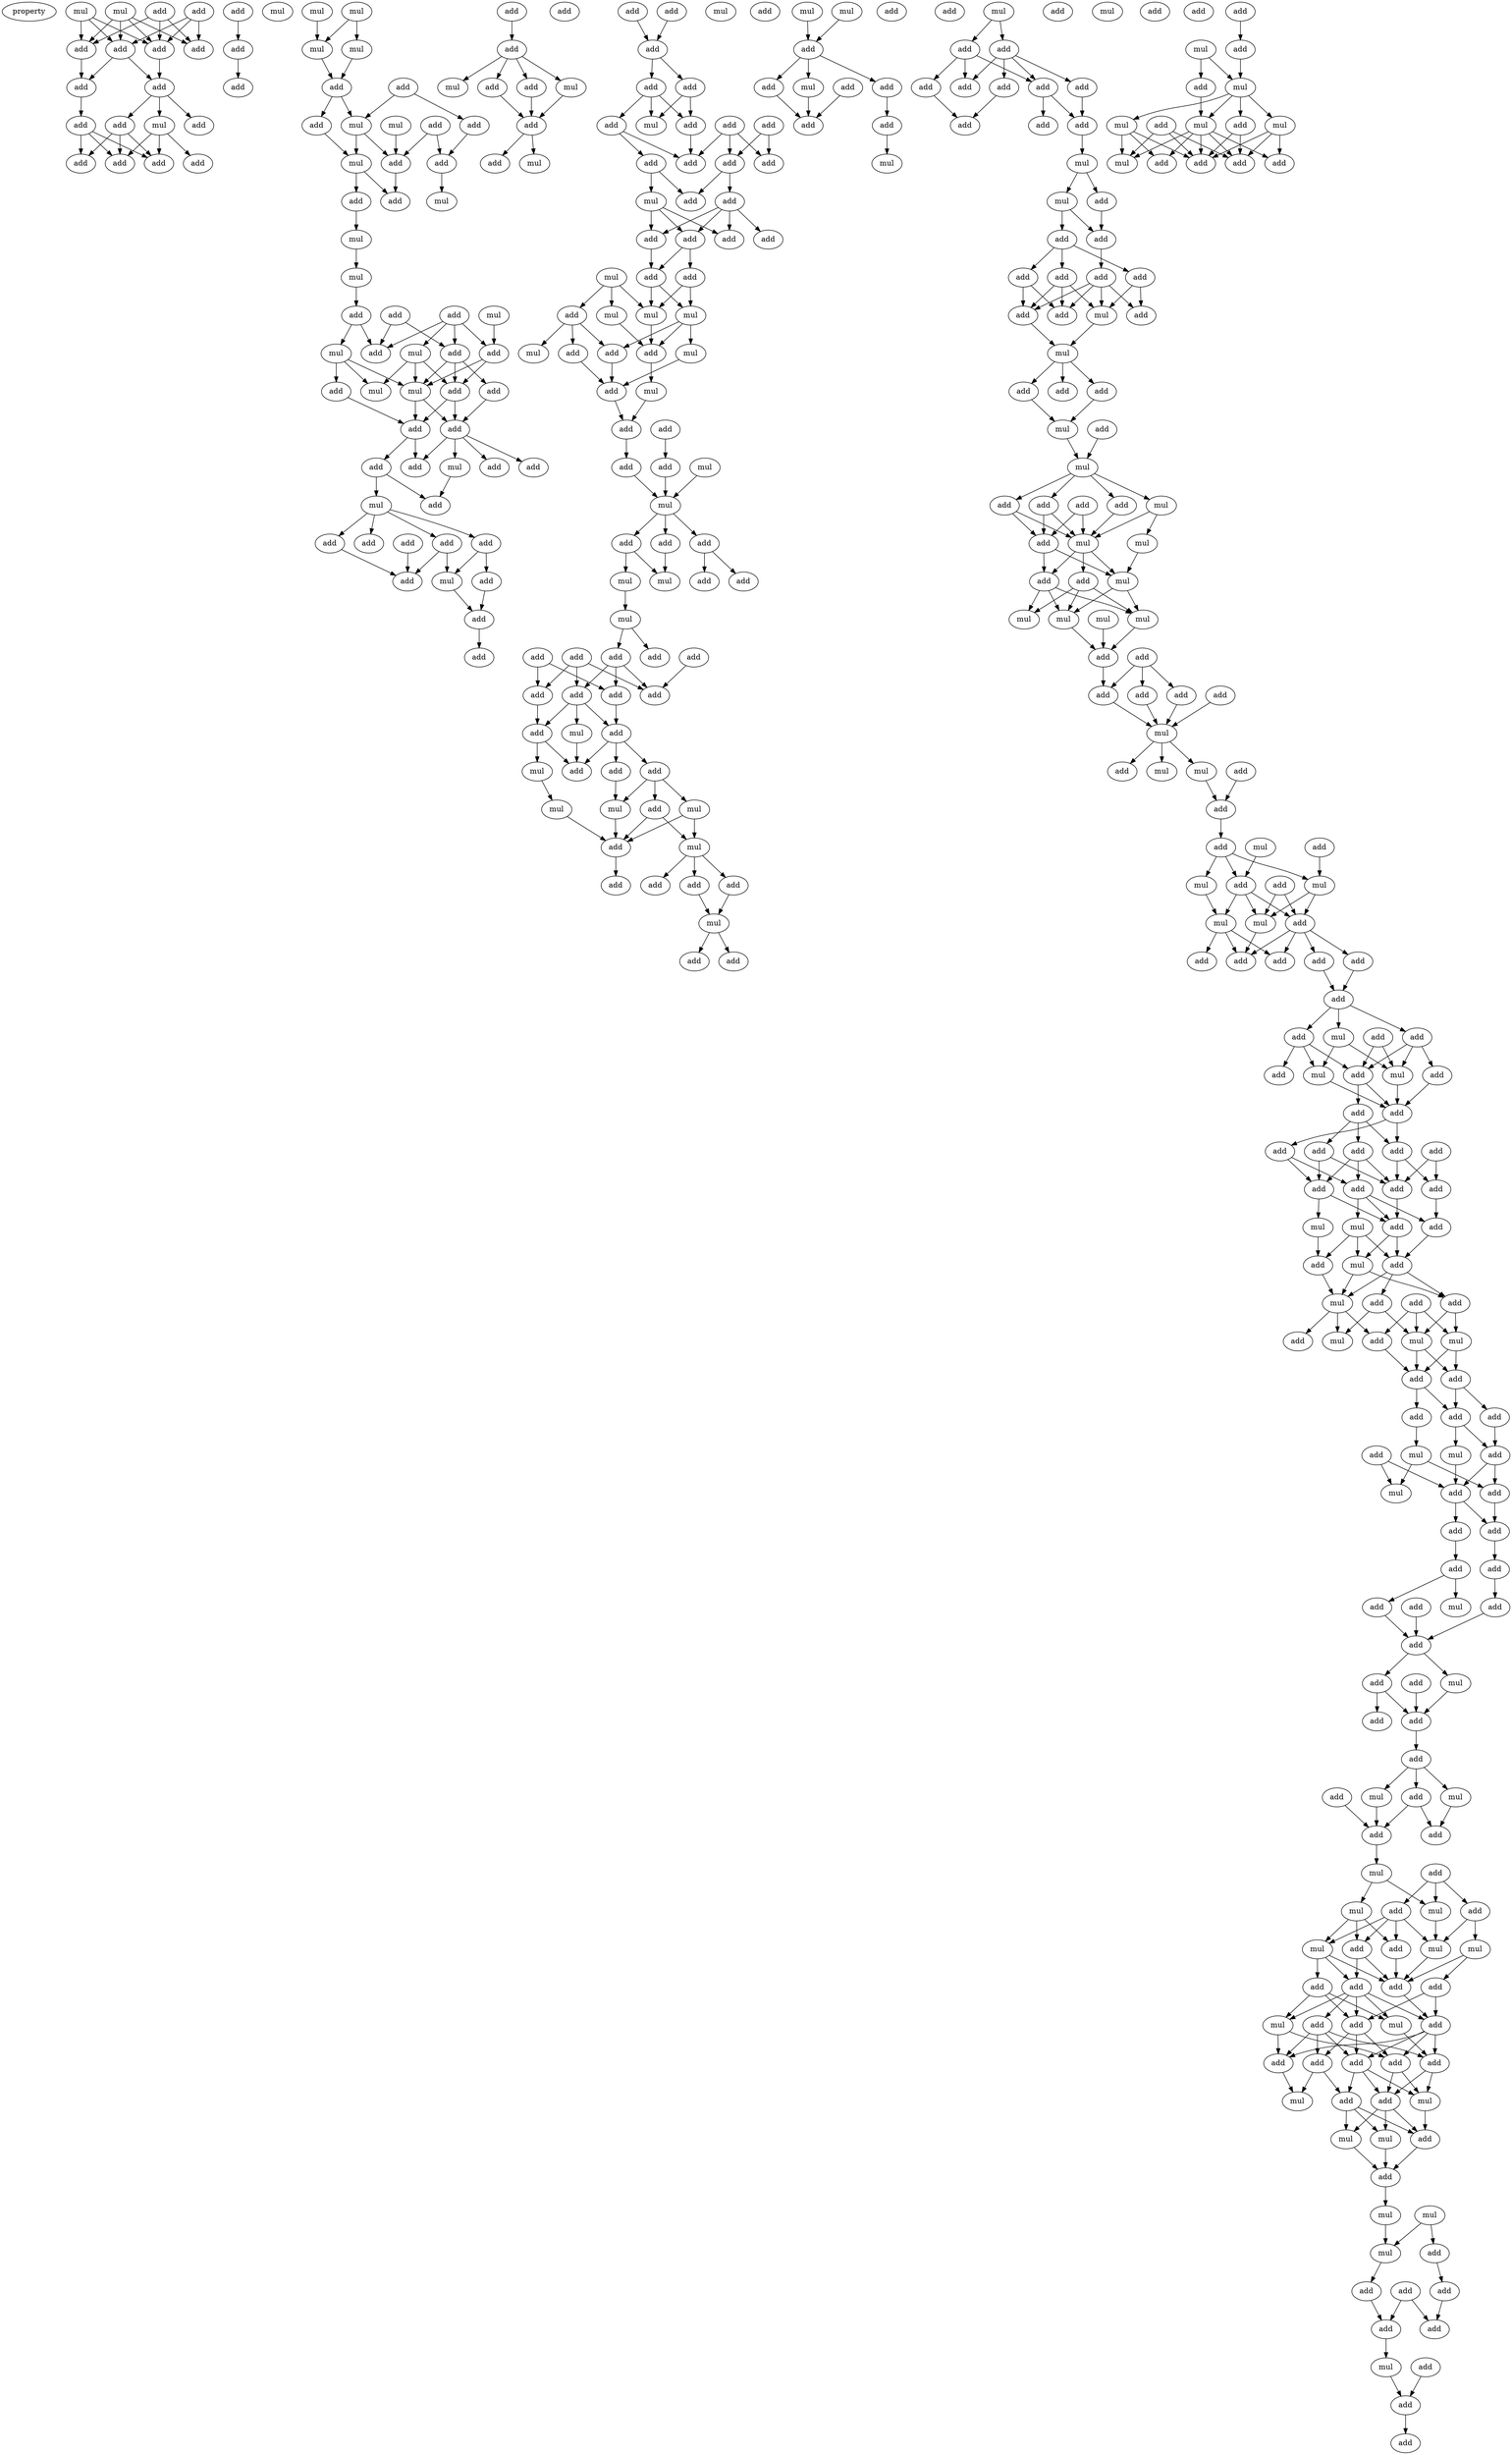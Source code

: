 digraph {
    node [fontcolor=black]
    property [mul=2,lf=1.0]
    0 [ label = add ];
    1 [ label = mul ];
    2 [ label = add ];
    3 [ label = mul ];
    4 [ label = add ];
    5 [ label = add ];
    6 [ label = add ];
    7 [ label = add ];
    8 [ label = add ];
    9 [ label = add ];
    10 [ label = add ];
    11 [ label = add ];
    12 [ label = add ];
    13 [ label = mul ];
    14 [ label = add ];
    15 [ label = add ];
    16 [ label = add ];
    17 [ label = add ];
    18 [ label = add ];
    19 [ label = add ];
    20 [ label = mul ];
    21 [ label = add ];
    22 [ label = mul ];
    23 [ label = mul ];
    24 [ label = mul ];
    25 [ label = mul ];
    26 [ label = add ];
    27 [ label = add ];
    28 [ label = mul ];
    29 [ label = add ];
    30 [ label = add ];
    31 [ label = mul ];
    32 [ label = add ];
    33 [ label = mul ];
    34 [ label = add ];
    35 [ label = add ];
    36 [ label = mul ];
    37 [ label = add ];
    38 [ label = add ];
    39 [ label = mul ];
    40 [ label = mul ];
    41 [ label = add ];
    42 [ label = add ];
    43 [ label = mul ];
    44 [ label = add ];
    45 [ label = add ];
    46 [ label = mul ];
    47 [ label = mul ];
    48 [ label = add ];
    49 [ label = add ];
    50 [ label = add ];
    51 [ label = mul ];
    52 [ label = add ];
    53 [ label = add ];
    54 [ label = mul ];
    55 [ label = add ];
    56 [ label = add ];
    57 [ label = add ];
    58 [ label = add ];
    59 [ label = mul ];
    60 [ label = add ];
    61 [ label = add ];
    62 [ label = mul ];
    63 [ label = add ];
    64 [ label = add ];
    65 [ label = add ];
    66 [ label = add ];
    67 [ label = add ];
    68 [ label = add ];
    69 [ label = mul ];
    70 [ label = add ];
    71 [ label = add ];
    72 [ label = add ];
    73 [ label = add ];
    74 [ label = add ];
    75 [ label = add ];
    76 [ label = mul ];
    77 [ label = add ];
    78 [ label = add ];
    79 [ label = add ];
    80 [ label = mul ];
    81 [ label = add ];
    82 [ label = add ];
    83 [ label = add ];
    84 [ label = mul ];
    85 [ label = add ];
    86 [ label = add ];
    87 [ label = add ];
    88 [ label = add ];
    89 [ label = add ];
    90 [ label = add ];
    91 [ label = add ];
    92 [ label = add ];
    93 [ label = mul ];
    94 [ label = add ];
    95 [ label = add ];
    96 [ label = add ];
    97 [ label = add ];
    98 [ label = mul ];
    99 [ label = add ];
    100 [ label = add ];
    101 [ label = add ];
    102 [ label = add ];
    103 [ label = add ];
    104 [ label = add ];
    105 [ label = add ];
    106 [ label = mul ];
    107 [ label = add ];
    108 [ label = mul ];
    109 [ label = mul ];
    110 [ label = mul ];
    111 [ label = add ];
    112 [ label = mul ];
    113 [ label = mul ];
    114 [ label = add ];
    115 [ label = add ];
    116 [ label = add ];
    117 [ label = mul ];
    118 [ label = add ];
    119 [ label = add ];
    120 [ label = add ];
    121 [ label = add ];
    122 [ label = add ];
    123 [ label = mul ];
    124 [ label = mul ];
    125 [ label = mul ];
    126 [ label = add ];
    127 [ label = add ];
    128 [ label = add ];
    129 [ label = mul ];
    130 [ label = mul ];
    131 [ label = add ];
    132 [ label = add ];
    133 [ label = mul ];
    134 [ label = add ];
    135 [ label = add ];
    136 [ label = add ];
    137 [ label = add ];
    138 [ label = add ];
    139 [ label = add ];
    140 [ label = add ];
    141 [ label = add ];
    142 [ label = add ];
    143 [ label = mul ];
    144 [ label = add ];
    145 [ label = add ];
    146 [ label = mul ];
    147 [ label = add ];
    148 [ label = add ];
    149 [ label = add ];
    150 [ label = mul ];
    151 [ label = mul ];
    152 [ label = mul ];
    153 [ label = add ];
    154 [ label = mul ];
    155 [ label = add ];
    156 [ label = add ];
    157 [ label = add ];
    158 [ label = add ];
    159 [ label = add ];
    160 [ label = add ];
    161 [ label = mul ];
    162 [ label = mul ];
    163 [ label = add ];
    164 [ label = add ];
    165 [ label = add ];
    166 [ label = mul ];
    167 [ label = add ];
    168 [ label = add ];
    169 [ label = add ];
    170 [ label = mul ];
    171 [ label = add ];
    172 [ label = add ];
    173 [ label = add ];
    174 [ label = mul ];
    175 [ label = add ];
    176 [ label = mul ];
    177 [ label = add ];
    178 [ label = add ];
    179 [ label = add ];
    180 [ label = add ];
    181 [ label = add ];
    182 [ label = add ];
    183 [ label = add ];
    184 [ label = add ];
    185 [ label = add ];
    186 [ label = add ];
    187 [ label = mul ];
    188 [ label = add ];
    189 [ label = mul ];
    190 [ label = add ];
    191 [ label = add ];
    192 [ label = add ];
    193 [ label = add ];
    194 [ label = add ];
    195 [ label = add ];
    196 [ label = add ];
    197 [ label = mul ];
    198 [ label = add ];
    199 [ label = add ];
    200 [ label = mul ];
    201 [ label = add ];
    202 [ label = add ];
    203 [ label = mul ];
    204 [ label = add ];
    205 [ label = add ];
    206 [ label = mul ];
    207 [ label = add ];
    208 [ label = mul ];
    209 [ label = add ];
    210 [ label = add ];
    211 [ label = mul ];
    212 [ label = add ];
    213 [ label = add ];
    214 [ label = mul ];
    215 [ label = mul ];
    216 [ label = add ];
    217 [ label = mul ];
    218 [ label = add ];
    219 [ label = add ];
    220 [ label = add ];
    221 [ label = mul ];
    222 [ label = mul ];
    223 [ label = mul ];
    224 [ label = mul ];
    225 [ label = add ];
    226 [ label = add ];
    227 [ label = add ];
    228 [ label = add ];
    229 [ label = add ];
    230 [ label = add ];
    231 [ label = mul ];
    232 [ label = add ];
    233 [ label = mul ];
    234 [ label = add ];
    235 [ label = add ];
    236 [ label = mul ];
    237 [ label = add ];
    238 [ label = mul ];
    239 [ label = add ];
    240 [ label = add ];
    241 [ label = add ];
    242 [ label = mul ];
    243 [ label = add ];
    244 [ label = mul ];
    245 [ label = mul ];
    246 [ label = add ];
    247 [ label = mul ];
    248 [ label = add ];
    249 [ label = add ];
    250 [ label = add ];
    251 [ label = add ];
    252 [ label = add ];
    253 [ label = add ];
    254 [ label = mul ];
    255 [ label = add ];
    256 [ label = add ];
    257 [ label = add ];
    258 [ label = add ];
    259 [ label = add ];
    260 [ label = mul ];
    261 [ label = add ];
    262 [ label = mul ];
    263 [ label = add ];
    264 [ label = add ];
    265 [ label = add ];
    266 [ label = add ];
    267 [ label = add ];
    268 [ label = add ];
    269 [ label = add ];
    270 [ label = add ];
    271 [ label = add ];
    272 [ label = add ];
    273 [ label = add ];
    274 [ label = mul ];
    275 [ label = mul ];
    276 [ label = add ];
    277 [ label = add ];
    278 [ label = add ];
    279 [ label = mul ];
    280 [ label = add ];
    281 [ label = add ];
    282 [ label = mul ];
    283 [ label = add ];
    284 [ label = add ];
    285 [ label = add ];
    286 [ label = add ];
    287 [ label = mul ];
    288 [ label = mul ];
    289 [ label = mul ];
    290 [ label = add ];
    291 [ label = add ];
    292 [ label = add ];
    293 [ label = add ];
    294 [ label = add ];
    295 [ label = mul ];
    296 [ label = add ];
    297 [ label = mul ];
    298 [ label = add ];
    299 [ label = add ];
    300 [ label = add ];
    301 [ label = mul ];
    302 [ label = add ];
    303 [ label = add ];
    304 [ label = add ];
    305 [ label = add ];
    306 [ label = add ];
    307 [ label = add ];
    308 [ label = add ];
    309 [ label = mul ];
    310 [ label = add ];
    311 [ label = add ];
    312 [ label = mul ];
    313 [ label = add ];
    314 [ label = add ];
    315 [ label = add ];
    316 [ label = add ];
    317 [ label = add ];
    318 [ label = mul ];
    319 [ label = add ];
    320 [ label = mul ];
    321 [ label = add ];
    322 [ label = add ];
    323 [ label = add ];
    324 [ label = mul ];
    325 [ label = mul ];
    326 [ label = add ];
    327 [ label = mul ];
    328 [ label = add ];
    329 [ label = add ];
    330 [ label = mul ];
    331 [ label = add ];
    332 [ label = mul ];
    333 [ label = mul ];
    334 [ label = add ];
    335 [ label = add ];
    336 [ label = add ];
    337 [ label = add ];
    338 [ label = add ];
    339 [ label = add ];
    340 [ label = mul ];
    341 [ label = add ];
    342 [ label = mul ];
    343 [ label = add ];
    344 [ label = add ];
    345 [ label = add ];
    346 [ label = add ];
    347 [ label = add ];
    348 [ label = add ];
    349 [ label = mul ];
    350 [ label = add ];
    351 [ label = mul ];
    352 [ label = mul ];
    353 [ label = mul ];
    354 [ label = add ];
    355 [ label = add ];
    356 [ label = mul ];
    357 [ label = mul ];
    358 [ label = add ];
    359 [ label = mul ];
    360 [ label = add ];
    361 [ label = add ];
    362 [ label = add ];
    363 [ label = add ];
    364 [ label = add ];
    365 [ label = mul ];
    366 [ label = add ];
    367 [ label = add ];
    368 [ label = add ];
    369 [ label = add ];
    370 [ label = add ];
    371 [ label = mul ];
    372 [ label = mul ];
    373 [ label = add ];
    374 [ label = mul ];
    375 [ label = mul ];
    376 [ label = mul ];
    377 [ label = add ];
    378 [ label = add ];
    379 [ label = add ];
    380 [ label = mul ];
    381 [ label = add ];
    382 [ label = add ];
    383 [ label = add ];
    0 -> 5 [ name = 0 ];
    0 -> 6 [ name = 1 ];
    0 -> 7 [ name = 2 ];
    1 -> 4 [ name = 3 ];
    1 -> 5 [ name = 4 ];
    1 -> 7 [ name = 5 ];
    2 -> 4 [ name = 6 ];
    2 -> 5 [ name = 7 ];
    2 -> 6 [ name = 8 ];
    3 -> 4 [ name = 9 ];
    3 -> 5 [ name = 10 ];
    3 -> 6 [ name = 11 ];
    3 -> 7 [ name = 12 ];
    4 -> 9 [ name = 13 ];
    5 -> 8 [ name = 14 ];
    7 -> 8 [ name = 15 ];
    7 -> 9 [ name = 16 ];
    8 -> 11 [ name = 17 ];
    8 -> 12 [ name = 18 ];
    8 -> 13 [ name = 19 ];
    9 -> 10 [ name = 20 ];
    10 -> 15 [ name = 21 ];
    10 -> 17 [ name = 22 ];
    10 -> 18 [ name = 23 ];
    11 -> 15 [ name = 24 ];
    11 -> 17 [ name = 25 ];
    11 -> 18 [ name = 26 ];
    13 -> 14 [ name = 27 ];
    13 -> 15 [ name = 28 ];
    13 -> 17 [ name = 29 ];
    16 -> 19 [ name = 30 ];
    19 -> 21 [ name = 31 ];
    22 -> 24 [ name = 32 ];
    22 -> 25 [ name = 33 ];
    23 -> 24 [ name = 34 ];
    24 -> 26 [ name = 35 ];
    25 -> 26 [ name = 36 ];
    26 -> 30 [ name = 37 ];
    26 -> 31 [ name = 38 ];
    27 -> 31 [ name = 39 ];
    27 -> 32 [ name = 40 ];
    28 -> 35 [ name = 41 ];
    29 -> 34 [ name = 42 ];
    29 -> 35 [ name = 43 ];
    30 -> 33 [ name = 44 ];
    31 -> 33 [ name = 45 ];
    31 -> 35 [ name = 46 ];
    32 -> 34 [ name = 47 ];
    33 -> 37 [ name = 48 ];
    33 -> 38 [ name = 49 ];
    34 -> 36 [ name = 50 ];
    35 -> 37 [ name = 51 ];
    38 -> 39 [ name = 52 ];
    39 -> 40 [ name = 53 ];
    40 -> 44 [ name = 54 ];
    41 -> 45 [ name = 55 ];
    41 -> 46 [ name = 56 ];
    41 -> 48 [ name = 57 ];
    41 -> 49 [ name = 58 ];
    42 -> 48 [ name = 59 ];
    42 -> 49 [ name = 60 ];
    43 -> 45 [ name = 61 ];
    44 -> 47 [ name = 62 ];
    44 -> 48 [ name = 63 ];
    45 -> 51 [ name = 64 ];
    45 -> 52 [ name = 65 ];
    46 -> 51 [ name = 66 ];
    46 -> 52 [ name = 67 ];
    46 -> 54 [ name = 68 ];
    47 -> 50 [ name = 69 ];
    47 -> 51 [ name = 70 ];
    47 -> 54 [ name = 71 ];
    49 -> 51 [ name = 72 ];
    49 -> 52 [ name = 73 ];
    49 -> 53 [ name = 74 ];
    50 -> 55 [ name = 75 ];
    51 -> 55 [ name = 76 ];
    51 -> 56 [ name = 77 ];
    52 -> 55 [ name = 78 ];
    52 -> 56 [ name = 79 ];
    53 -> 56 [ name = 80 ];
    55 -> 57 [ name = 81 ];
    55 -> 60 [ name = 82 ];
    56 -> 58 [ name = 83 ];
    56 -> 59 [ name = 84 ];
    56 -> 60 [ name = 85 ];
    56 -> 61 [ name = 86 ];
    57 -> 62 [ name = 87 ];
    57 -> 63 [ name = 88 ];
    59 -> 63 [ name = 89 ];
    62 -> 65 [ name = 90 ];
    62 -> 66 [ name = 91 ];
    62 -> 67 [ name = 92 ];
    62 -> 68 [ name = 93 ];
    64 -> 70 [ name = 94 ];
    65 -> 70 [ name = 95 ];
    66 -> 69 [ name = 96 ];
    66 -> 71 [ name = 97 ];
    68 -> 69 [ name = 98 ];
    68 -> 70 [ name = 99 ];
    69 -> 72 [ name = 100 ];
    71 -> 72 [ name = 101 ];
    72 -> 74 [ name = 102 ];
    73 -> 75 [ name = 103 ];
    75 -> 76 [ name = 104 ];
    75 -> 78 [ name = 105 ];
    75 -> 79 [ name = 106 ];
    75 -> 80 [ name = 107 ];
    78 -> 81 [ name = 108 ];
    79 -> 81 [ name = 109 ];
    80 -> 81 [ name = 110 ];
    81 -> 82 [ name = 111 ];
    81 -> 84 [ name = 112 ];
    83 -> 86 [ name = 113 ];
    85 -> 86 [ name = 114 ];
    86 -> 87 [ name = 115 ];
    86 -> 88 [ name = 116 ];
    87 -> 91 [ name = 117 ];
    87 -> 92 [ name = 118 ];
    87 -> 93 [ name = 119 ];
    88 -> 92 [ name = 120 ];
    88 -> 93 [ name = 121 ];
    89 -> 95 [ name = 122 ];
    89 -> 96 [ name = 123 ];
    89 -> 97 [ name = 124 ];
    90 -> 95 [ name = 125 ];
    90 -> 96 [ name = 126 ];
    91 -> 94 [ name = 127 ];
    91 -> 97 [ name = 128 ];
    92 -> 97 [ name = 129 ];
    94 -> 98 [ name = 130 ];
    94 -> 100 [ name = 131 ];
    96 -> 99 [ name = 132 ];
    96 -> 100 [ name = 133 ];
    98 -> 101 [ name = 134 ];
    98 -> 102 [ name = 135 ];
    98 -> 104 [ name = 136 ];
    99 -> 101 [ name = 137 ];
    99 -> 102 [ name = 138 ];
    99 -> 103 [ name = 139 ];
    99 -> 104 [ name = 140 ];
    102 -> 105 [ name = 141 ];
    104 -> 105 [ name = 142 ];
    104 -> 107 [ name = 143 ];
    105 -> 108 [ name = 144 ];
    105 -> 110 [ name = 145 ];
    106 -> 108 [ name = 146 ];
    106 -> 109 [ name = 147 ];
    106 -> 111 [ name = 148 ];
    107 -> 108 [ name = 149 ];
    107 -> 110 [ name = 150 ];
    108 -> 114 [ name = 151 ];
    109 -> 114 [ name = 152 ];
    110 -> 113 [ name = 153 ];
    110 -> 114 [ name = 154 ];
    110 -> 115 [ name = 155 ];
    111 -> 112 [ name = 156 ];
    111 -> 115 [ name = 157 ];
    111 -> 116 [ name = 158 ];
    113 -> 118 [ name = 159 ];
    114 -> 117 [ name = 160 ];
    115 -> 118 [ name = 161 ];
    116 -> 118 [ name = 162 ];
    117 -> 119 [ name = 163 ];
    118 -> 119 [ name = 164 ];
    119 -> 121 [ name = 165 ];
    120 -> 122 [ name = 166 ];
    121 -> 125 [ name = 167 ];
    122 -> 125 [ name = 168 ];
    123 -> 125 [ name = 169 ];
    125 -> 126 [ name = 170 ];
    125 -> 127 [ name = 171 ];
    125 -> 128 [ name = 172 ];
    126 -> 129 [ name = 173 ];
    126 -> 130 [ name = 174 ];
    127 -> 131 [ name = 175 ];
    127 -> 132 [ name = 176 ];
    128 -> 129 [ name = 177 ];
    130 -> 133 [ name = 178 ];
    133 -> 134 [ name = 179 ];
    133 -> 136 [ name = 180 ];
    135 -> 142 [ name = 181 ];
    136 -> 140 [ name = 182 ];
    136 -> 141 [ name = 183 ];
    136 -> 142 [ name = 184 ];
    137 -> 139 [ name = 185 ];
    137 -> 140 [ name = 186 ];
    138 -> 139 [ name = 187 ];
    138 -> 141 [ name = 188 ];
    138 -> 142 [ name = 189 ];
    139 -> 144 [ name = 190 ];
    140 -> 145 [ name = 191 ];
    141 -> 143 [ name = 192 ];
    141 -> 144 [ name = 193 ];
    141 -> 145 [ name = 194 ];
    143 -> 149 [ name = 195 ];
    144 -> 146 [ name = 196 ];
    144 -> 149 [ name = 197 ];
    145 -> 147 [ name = 198 ];
    145 -> 148 [ name = 199 ];
    145 -> 149 [ name = 200 ];
    146 -> 150 [ name = 201 ];
    147 -> 152 [ name = 202 ];
    148 -> 151 [ name = 203 ];
    148 -> 152 [ name = 204 ];
    148 -> 153 [ name = 205 ];
    150 -> 155 [ name = 206 ];
    151 -> 154 [ name = 207 ];
    151 -> 155 [ name = 208 ];
    152 -> 155 [ name = 209 ];
    153 -> 154 [ name = 210 ];
    153 -> 155 [ name = 211 ];
    154 -> 157 [ name = 212 ];
    154 -> 158 [ name = 213 ];
    154 -> 160 [ name = 214 ];
    155 -> 159 [ name = 215 ];
    157 -> 161 [ name = 216 ];
    158 -> 161 [ name = 217 ];
    161 -> 163 [ name = 218 ];
    161 -> 164 [ name = 219 ];
    162 -> 167 [ name = 220 ];
    166 -> 167 [ name = 221 ];
    167 -> 169 [ name = 222 ];
    167 -> 170 [ name = 223 ];
    167 -> 171 [ name = 224 ];
    168 -> 173 [ name = 225 ];
    169 -> 173 [ name = 226 ];
    170 -> 173 [ name = 227 ];
    171 -> 172 [ name = 228 ];
    172 -> 174 [ name = 229 ];
    176 -> 177 [ name = 230 ];
    176 -> 178 [ name = 231 ];
    177 -> 179 [ name = 232 ];
    177 -> 181 [ name = 233 ];
    177 -> 182 [ name = 234 ];
    178 -> 180 [ name = 235 ];
    178 -> 181 [ name = 236 ];
    178 -> 182 [ name = 237 ];
    178 -> 183 [ name = 238 ];
    179 -> 186 [ name = 239 ];
    180 -> 184 [ name = 240 ];
    181 -> 184 [ name = 241 ];
    181 -> 185 [ name = 242 ];
    183 -> 186 [ name = 243 ];
    184 -> 187 [ name = 244 ];
    187 -> 188 [ name = 245 ];
    187 -> 189 [ name = 246 ];
    188 -> 191 [ name = 247 ];
    189 -> 190 [ name = 248 ];
    189 -> 191 [ name = 249 ];
    190 -> 193 [ name = 250 ];
    190 -> 194 [ name = 251 ];
    190 -> 195 [ name = 252 ];
    191 -> 192 [ name = 253 ];
    192 -> 196 [ name = 254 ];
    192 -> 197 [ name = 255 ];
    192 -> 198 [ name = 256 ];
    192 -> 199 [ name = 257 ];
    193 -> 196 [ name = 258 ];
    193 -> 197 [ name = 259 ];
    193 -> 199 [ name = 260 ];
    194 -> 196 [ name = 261 ];
    194 -> 199 [ name = 262 ];
    195 -> 197 [ name = 263 ];
    195 -> 198 [ name = 264 ];
    196 -> 200 [ name = 265 ];
    197 -> 200 [ name = 266 ];
    200 -> 202 [ name = 267 ];
    200 -> 204 [ name = 268 ];
    200 -> 205 [ name = 269 ];
    202 -> 206 [ name = 270 ];
    205 -> 206 [ name = 271 ];
    206 -> 208 [ name = 272 ];
    207 -> 208 [ name = 273 ];
    208 -> 209 [ name = 274 ];
    208 -> 210 [ name = 275 ];
    208 -> 211 [ name = 276 ];
    208 -> 213 [ name = 277 ];
    209 -> 214 [ name = 278 ];
    209 -> 216 [ name = 279 ];
    210 -> 214 [ name = 280 ];
    210 -> 216 [ name = 281 ];
    211 -> 214 [ name = 282 ];
    211 -> 215 [ name = 283 ];
    212 -> 214 [ name = 284 ];
    212 -> 216 [ name = 285 ];
    213 -> 214 [ name = 286 ];
    214 -> 217 [ name = 287 ];
    214 -> 218 [ name = 288 ];
    214 -> 219 [ name = 289 ];
    215 -> 217 [ name = 290 ];
    216 -> 217 [ name = 291 ];
    216 -> 219 [ name = 292 ];
    217 -> 222 [ name = 293 ];
    217 -> 224 [ name = 294 ];
    218 -> 221 [ name = 295 ];
    218 -> 222 [ name = 296 ];
    218 -> 224 [ name = 297 ];
    219 -> 221 [ name = 298 ];
    219 -> 222 [ name = 299 ];
    219 -> 224 [ name = 300 ];
    222 -> 225 [ name = 301 ];
    223 -> 225 [ name = 302 ];
    224 -> 225 [ name = 303 ];
    225 -> 230 [ name = 304 ];
    226 -> 227 [ name = 305 ];
    226 -> 229 [ name = 306 ];
    226 -> 230 [ name = 307 ];
    227 -> 231 [ name = 308 ];
    228 -> 231 [ name = 309 ];
    229 -> 231 [ name = 310 ];
    230 -> 231 [ name = 311 ];
    231 -> 233 [ name = 312 ];
    231 -> 234 [ name = 313 ];
    231 -> 236 [ name = 314 ];
    232 -> 237 [ name = 315 ];
    233 -> 237 [ name = 316 ];
    237 -> 240 [ name = 317 ];
    238 -> 241 [ name = 318 ];
    239 -> 244 [ name = 319 ];
    240 -> 241 [ name = 320 ];
    240 -> 242 [ name = 321 ];
    240 -> 244 [ name = 322 ];
    241 -> 245 [ name = 323 ];
    241 -> 246 [ name = 324 ];
    241 -> 247 [ name = 325 ];
    242 -> 247 [ name = 326 ];
    243 -> 245 [ name = 327 ];
    243 -> 246 [ name = 328 ];
    244 -> 245 [ name = 329 ];
    244 -> 246 [ name = 330 ];
    245 -> 250 [ name = 331 ];
    246 -> 248 [ name = 332 ];
    246 -> 249 [ name = 333 ];
    246 -> 250 [ name = 334 ];
    246 -> 251 [ name = 335 ];
    247 -> 249 [ name = 336 ];
    247 -> 250 [ name = 337 ];
    247 -> 252 [ name = 338 ];
    248 -> 253 [ name = 339 ];
    251 -> 253 [ name = 340 ];
    253 -> 254 [ name = 341 ];
    253 -> 256 [ name = 342 ];
    253 -> 257 [ name = 343 ];
    254 -> 260 [ name = 344 ];
    254 -> 262 [ name = 345 ];
    255 -> 258 [ name = 346 ];
    255 -> 260 [ name = 347 ];
    256 -> 258 [ name = 348 ];
    256 -> 259 [ name = 349 ];
    256 -> 262 [ name = 350 ];
    257 -> 258 [ name = 351 ];
    257 -> 260 [ name = 352 ];
    257 -> 261 [ name = 353 ];
    258 -> 263 [ name = 354 ];
    258 -> 264 [ name = 355 ];
    260 -> 264 [ name = 356 ];
    261 -> 264 [ name = 357 ];
    262 -> 264 [ name = 358 ];
    263 -> 265 [ name = 359 ];
    263 -> 266 [ name = 360 ];
    263 -> 267 [ name = 361 ];
    264 -> 265 [ name = 362 ];
    264 -> 268 [ name = 363 ];
    265 -> 271 [ name = 364 ];
    265 -> 273 [ name = 365 ];
    266 -> 271 [ name = 366 ];
    266 -> 272 [ name = 367 ];
    267 -> 270 [ name = 368 ];
    267 -> 271 [ name = 369 ];
    267 -> 272 [ name = 370 ];
    268 -> 270 [ name = 371 ];
    268 -> 272 [ name = 372 ];
    269 -> 271 [ name = 373 ];
    269 -> 273 [ name = 374 ];
    270 -> 274 [ name = 375 ];
    270 -> 276 [ name = 376 ];
    270 -> 277 [ name = 377 ];
    271 -> 277 [ name = 378 ];
    272 -> 275 [ name = 379 ];
    272 -> 277 [ name = 380 ];
    273 -> 276 [ name = 381 ];
    274 -> 278 [ name = 382 ];
    274 -> 279 [ name = 383 ];
    274 -> 280 [ name = 384 ];
    275 -> 278 [ name = 385 ];
    276 -> 280 [ name = 386 ];
    277 -> 279 [ name = 387 ];
    277 -> 280 [ name = 388 ];
    278 -> 282 [ name = 389 ];
    279 -> 282 [ name = 390 ];
    279 -> 284 [ name = 391 ];
    280 -> 282 [ name = 392 ];
    280 -> 283 [ name = 393 ];
    280 -> 284 [ name = 394 ];
    281 -> 286 [ name = 395 ];
    281 -> 287 [ name = 396 ];
    281 -> 289 [ name = 397 ];
    282 -> 285 [ name = 398 ];
    282 -> 286 [ name = 399 ];
    282 -> 288 [ name = 400 ];
    283 -> 287 [ name = 401 ];
    283 -> 288 [ name = 402 ];
    284 -> 287 [ name = 403 ];
    284 -> 289 [ name = 404 ];
    286 -> 290 [ name = 405 ];
    287 -> 290 [ name = 406 ];
    287 -> 291 [ name = 407 ];
    289 -> 290 [ name = 408 ];
    289 -> 291 [ name = 409 ];
    290 -> 292 [ name = 410 ];
    290 -> 293 [ name = 411 ];
    291 -> 292 [ name = 412 ];
    291 -> 294 [ name = 413 ];
    292 -> 297 [ name = 414 ];
    292 -> 298 [ name = 415 ];
    293 -> 295 [ name = 416 ];
    294 -> 298 [ name = 417 ];
    295 -> 300 [ name = 418 ];
    295 -> 301 [ name = 419 ];
    296 -> 299 [ name = 420 ];
    296 -> 301 [ name = 421 ];
    297 -> 299 [ name = 422 ];
    298 -> 299 [ name = 423 ];
    298 -> 300 [ name = 424 ];
    299 -> 302 [ name = 425 ];
    299 -> 303 [ name = 426 ];
    300 -> 302 [ name = 427 ];
    302 -> 305 [ name = 428 ];
    303 -> 304 [ name = 429 ];
    304 -> 308 [ name = 430 ];
    304 -> 309 [ name = 431 ];
    305 -> 306 [ name = 432 ];
    306 -> 310 [ name = 433 ];
    307 -> 310 [ name = 434 ];
    308 -> 310 [ name = 435 ];
    310 -> 311 [ name = 436 ];
    310 -> 312 [ name = 437 ];
    311 -> 314 [ name = 438 ];
    311 -> 315 [ name = 439 ];
    312 -> 315 [ name = 440 ];
    313 -> 315 [ name = 441 ];
    315 -> 316 [ name = 442 ];
    316 -> 318 [ name = 443 ];
    316 -> 319 [ name = 444 ];
    316 -> 320 [ name = 445 ];
    317 -> 321 [ name = 446 ];
    318 -> 321 [ name = 447 ];
    319 -> 321 [ name = 448 ];
    319 -> 322 [ name = 449 ];
    320 -> 322 [ name = 450 ];
    321 -> 324 [ name = 451 ];
    323 -> 326 [ name = 452 ];
    323 -> 327 [ name = 453 ];
    323 -> 328 [ name = 454 ];
    324 -> 325 [ name = 455 ];
    324 -> 327 [ name = 456 ];
    325 -> 329 [ name = 457 ];
    325 -> 331 [ name = 458 ];
    325 -> 332 [ name = 459 ];
    326 -> 329 [ name = 460 ];
    326 -> 330 [ name = 461 ];
    326 -> 331 [ name = 462 ];
    326 -> 332 [ name = 463 ];
    327 -> 330 [ name = 464 ];
    328 -> 330 [ name = 465 ];
    328 -> 333 [ name = 466 ];
    329 -> 336 [ name = 467 ];
    330 -> 336 [ name = 468 ];
    331 -> 334 [ name = 469 ];
    331 -> 336 [ name = 470 ];
    332 -> 334 [ name = 471 ];
    332 -> 336 [ name = 472 ];
    332 -> 337 [ name = 473 ];
    333 -> 335 [ name = 474 ];
    333 -> 336 [ name = 475 ];
    334 -> 338 [ name = 476 ];
    334 -> 339 [ name = 477 ];
    334 -> 340 [ name = 478 ];
    334 -> 341 [ name = 479 ];
    334 -> 342 [ name = 480 ];
    335 -> 339 [ name = 481 ];
    335 -> 341 [ name = 482 ];
    336 -> 339 [ name = 483 ];
    337 -> 340 [ name = 484 ];
    337 -> 341 [ name = 485 ];
    337 -> 342 [ name = 486 ];
    338 -> 343 [ name = 487 ];
    338 -> 344 [ name = 488 ];
    338 -> 346 [ name = 489 ];
    338 -> 347 [ name = 490 ];
    339 -> 343 [ name = 491 ];
    339 -> 344 [ name = 492 ];
    339 -> 345 [ name = 493 ];
    339 -> 347 [ name = 494 ];
    340 -> 344 [ name = 495 ];
    341 -> 345 [ name = 496 ];
    341 -> 346 [ name = 497 ];
    341 -> 347 [ name = 498 ];
    342 -> 343 [ name = 499 ];
    342 -> 345 [ name = 500 ];
    343 -> 351 [ name = 501 ];
    344 -> 349 [ name = 502 ];
    344 -> 350 [ name = 503 ];
    345 -> 349 [ name = 504 ];
    345 -> 350 [ name = 505 ];
    346 -> 348 [ name = 506 ];
    346 -> 351 [ name = 507 ];
    347 -> 348 [ name = 508 ];
    347 -> 349 [ name = 509 ];
    347 -> 350 [ name = 510 ];
    348 -> 352 [ name = 511 ];
    348 -> 353 [ name = 512 ];
    348 -> 354 [ name = 513 ];
    349 -> 354 [ name = 514 ];
    350 -> 352 [ name = 515 ];
    350 -> 353 [ name = 516 ];
    350 -> 354 [ name = 517 ];
    352 -> 355 [ name = 518 ];
    353 -> 355 [ name = 519 ];
    354 -> 355 [ name = 520 ];
    355 -> 357 [ name = 521 ];
    356 -> 358 [ name = 522 ];
    356 -> 359 [ name = 523 ];
    357 -> 359 [ name = 524 ];
    358 -> 361 [ name = 525 ];
    359 -> 360 [ name = 526 ];
    360 -> 364 [ name = 527 ];
    361 -> 363 [ name = 528 ];
    362 -> 363 [ name = 529 ];
    362 -> 364 [ name = 530 ];
    364 -> 365 [ name = 531 ];
    365 -> 367 [ name = 532 ];
    366 -> 367 [ name = 533 ];
    367 -> 369 [ name = 534 ];
    368 -> 370 [ name = 535 ];
    370 -> 372 [ name = 536 ];
    371 -> 372 [ name = 537 ];
    371 -> 373 [ name = 538 ];
    372 -> 374 [ name = 539 ];
    372 -> 375 [ name = 540 ];
    372 -> 376 [ name = 541 ];
    372 -> 378 [ name = 542 ];
    373 -> 374 [ name = 543 ];
    374 -> 379 [ name = 544 ];
    374 -> 380 [ name = 545 ];
    374 -> 381 [ name = 546 ];
    374 -> 382 [ name = 547 ];
    374 -> 383 [ name = 548 ];
    375 -> 379 [ name = 549 ];
    375 -> 381 [ name = 550 ];
    375 -> 383 [ name = 551 ];
    376 -> 380 [ name = 552 ];
    376 -> 382 [ name = 553 ];
    376 -> 383 [ name = 554 ];
    377 -> 380 [ name = 555 ];
    377 -> 381 [ name = 556 ];
    377 -> 383 [ name = 557 ];
    378 -> 381 [ name = 558 ];
    378 -> 383 [ name = 559 ];
}
